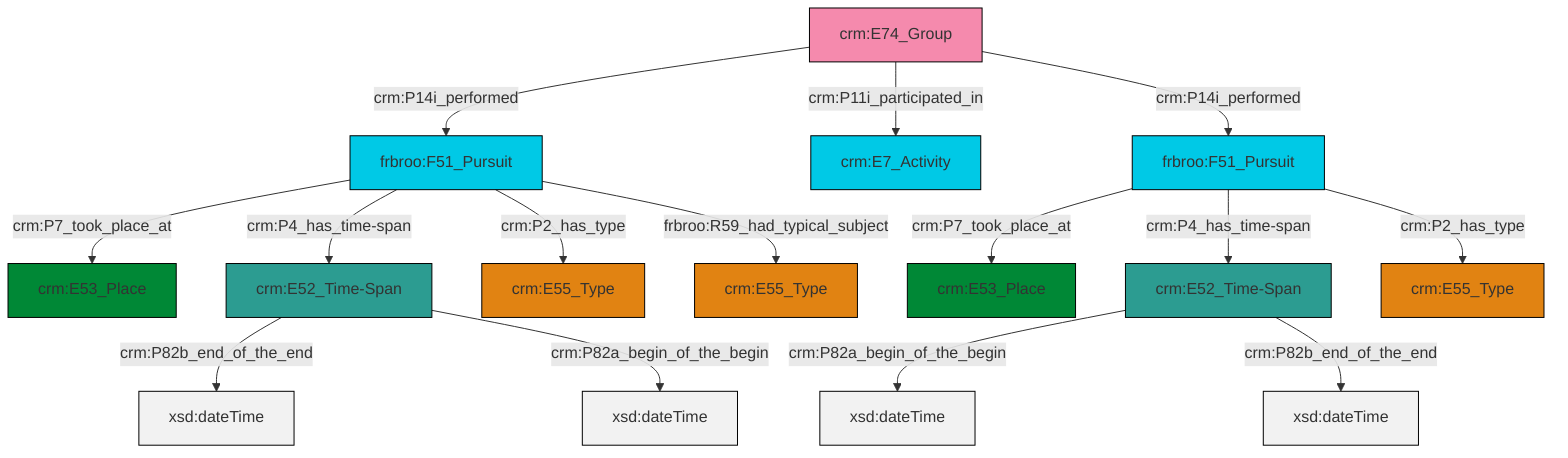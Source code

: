 graph TD
classDef Literal fill:#f2f2f2,stroke:#000000;
classDef CRM_Entity fill:#FFFFFF,stroke:#000000;
classDef Temporal_Entity fill:#00C9E6, stroke:#000000;
classDef Type fill:#E18312, stroke:#000000;
classDef Time-Span fill:#2C9C91, stroke:#000000;
classDef Appellation fill:#FFEB7F, stroke:#000000;
classDef Place fill:#008836, stroke:#000000;
classDef Persistent_Item fill:#B266B2, stroke:#000000;
classDef Conceptual_Object fill:#FFD700, stroke:#000000;
classDef Physical_Thing fill:#D2B48C, stroke:#000000;
classDef Actor fill:#f58aad, stroke:#000000;
classDef PC_Classes fill:#4ce600, stroke:#000000;
classDef Multi fill:#cccccc,stroke:#000000;

0["crm:E74_Group"]:::Actor -->|crm:P14i_performed| 1["frbroo:F51_Pursuit"]:::Temporal_Entity
4["frbroo:F51_Pursuit"]:::Temporal_Entity -->|crm:P7_took_place_at| 5["crm:E53_Place"]:::Place
0["crm:E74_Group"]:::Actor -->|crm:P11i_participated_in| 8["crm:E7_Activity"]:::Temporal_Entity
6["crm:E52_Time-Span"]:::Time-Span -->|crm:P82a_begin_of_the_begin| 13[xsd:dateTime]:::Literal
0["crm:E74_Group"]:::Actor -->|crm:P14i_performed| 4["frbroo:F51_Pursuit"]:::Temporal_Entity
6["crm:E52_Time-Span"]:::Time-Span -->|crm:P82b_end_of_the_end| 15[xsd:dateTime]:::Literal
1["frbroo:F51_Pursuit"]:::Temporal_Entity -->|crm:P7_took_place_at| 16["crm:E53_Place"]:::Place
4["frbroo:F51_Pursuit"]:::Temporal_Entity -->|crm:P4_has_time-span| 6["crm:E52_Time-Span"]:::Time-Span
1["frbroo:F51_Pursuit"]:::Temporal_Entity -->|crm:P4_has_time-span| 22["crm:E52_Time-Span"]:::Time-Span
4["frbroo:F51_Pursuit"]:::Temporal_Entity -->|crm:P2_has_type| 10["crm:E55_Type"]:::Type
22["crm:E52_Time-Span"]:::Time-Span -->|crm:P82b_end_of_the_end| 25[xsd:dateTime]:::Literal
22["crm:E52_Time-Span"]:::Time-Span -->|crm:P82a_begin_of_the_begin| 26[xsd:dateTime]:::Literal
1["frbroo:F51_Pursuit"]:::Temporal_Entity -->|crm:P2_has_type| 2["crm:E55_Type"]:::Type
1["frbroo:F51_Pursuit"]:::Temporal_Entity -->|frbroo:R59_had_typical_subject| 17["crm:E55_Type"]:::Type
